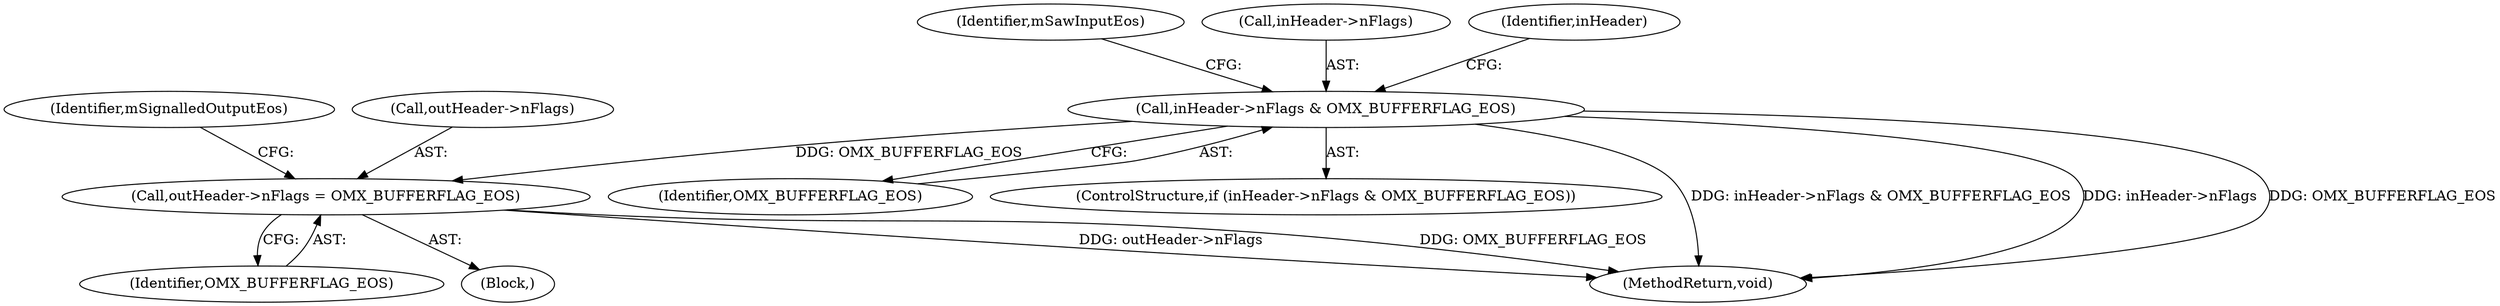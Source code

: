 digraph "0_Android_4e32001e4196f39ddd0b86686ae0231c8f5ed944_0@pointer" {
"1000298" [label="(Call,inHeader->nFlags & OMX_BUFFERFLAG_EOS)"];
"1000561" [label="(Call,outHeader->nFlags = OMX_BUFFERFLAG_EOS)"];
"1000567" [label="(Identifier,mSignalledOutputEos)"];
"1000305" [label="(Identifier,mSawInputEos)"];
"1000561" [label="(Call,outHeader->nFlags = OMX_BUFFERFLAG_EOS)"];
"1000302" [label="(Identifier,OMX_BUFFERFLAG_EOS)"];
"1000297" [label="(ControlStructure,if (inHeader->nFlags & OMX_BUFFERFLAG_EOS))"];
"1000299" [label="(Call,inHeader->nFlags)"];
"1000565" [label="(Identifier,OMX_BUFFERFLAG_EOS)"];
"1000298" [label="(Call,inHeader->nFlags & OMX_BUFFERFLAG_EOS)"];
"1000310" [label="(Identifier,inHeader)"];
"1000630" [label="(MethodReturn,void)"];
"1000560" [label="(Block,)"];
"1000562" [label="(Call,outHeader->nFlags)"];
"1000298" -> "1000297"  [label="AST: "];
"1000298" -> "1000302"  [label="CFG: "];
"1000299" -> "1000298"  [label="AST: "];
"1000302" -> "1000298"  [label="AST: "];
"1000305" -> "1000298"  [label="CFG: "];
"1000310" -> "1000298"  [label="CFG: "];
"1000298" -> "1000630"  [label="DDG: inHeader->nFlags & OMX_BUFFERFLAG_EOS"];
"1000298" -> "1000630"  [label="DDG: inHeader->nFlags"];
"1000298" -> "1000630"  [label="DDG: OMX_BUFFERFLAG_EOS"];
"1000298" -> "1000561"  [label="DDG: OMX_BUFFERFLAG_EOS"];
"1000561" -> "1000560"  [label="AST: "];
"1000561" -> "1000565"  [label="CFG: "];
"1000562" -> "1000561"  [label="AST: "];
"1000565" -> "1000561"  [label="AST: "];
"1000567" -> "1000561"  [label="CFG: "];
"1000561" -> "1000630"  [label="DDG: outHeader->nFlags"];
"1000561" -> "1000630"  [label="DDG: OMX_BUFFERFLAG_EOS"];
}
